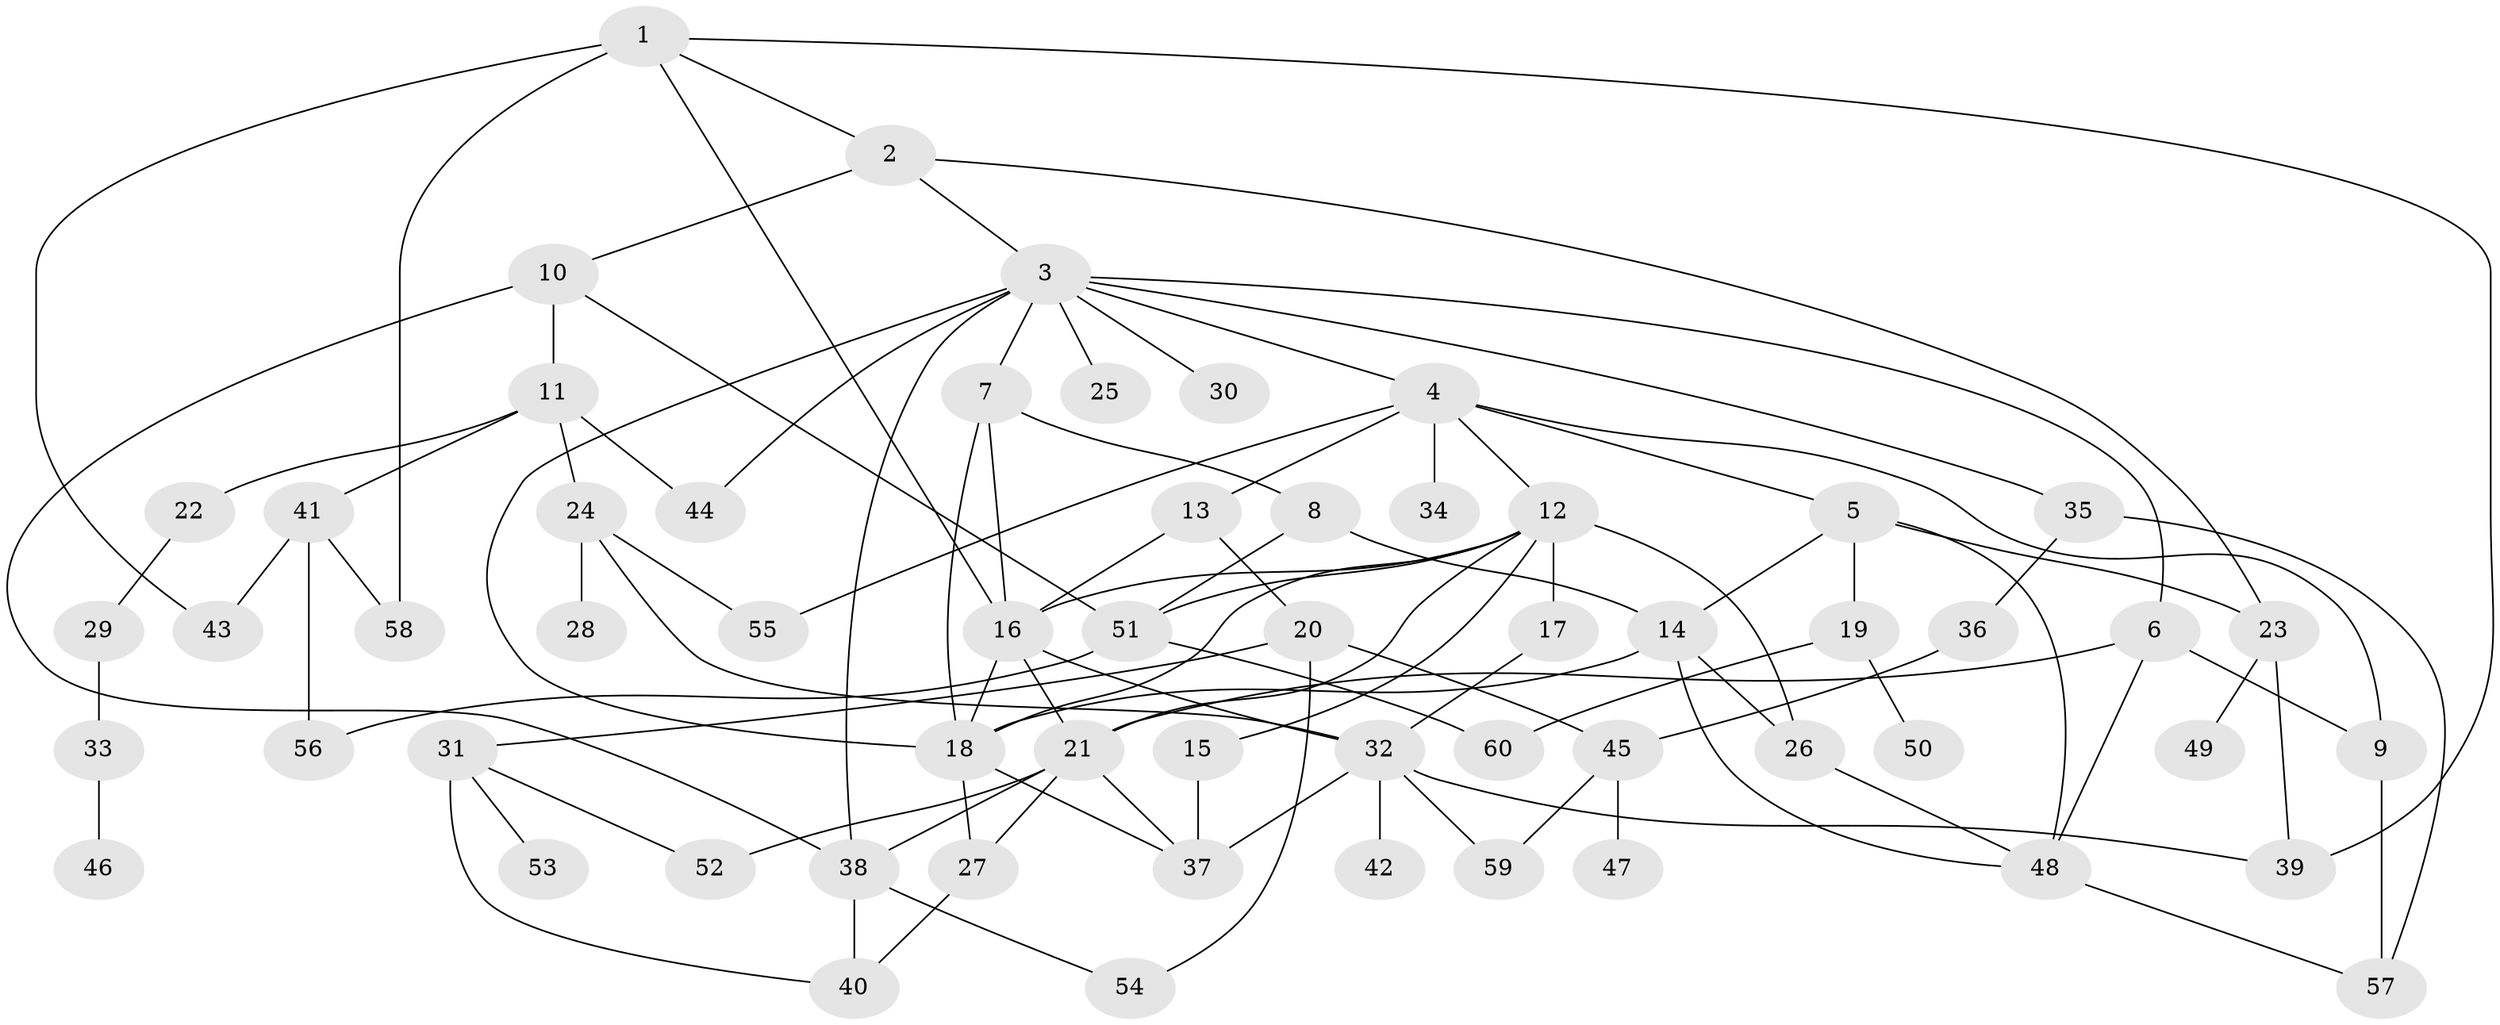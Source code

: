 // original degree distribution, {4: 0.1092436974789916, 3: 0.226890756302521, 5: 0.09243697478991597, 11: 0.008403361344537815, 8: 0.008403361344537815, 6: 0.025210084033613446, 2: 0.3025210084033613, 9: 0.008403361344537815, 1: 0.21008403361344538, 7: 0.008403361344537815}
// Generated by graph-tools (version 1.1) at 2025/49/03/04/25 22:49:15]
// undirected, 60 vertices, 101 edges
graph export_dot {
  node [color=gray90,style=filled];
  1;
  2;
  3;
  4;
  5;
  6;
  7;
  8;
  9;
  10;
  11;
  12;
  13;
  14;
  15;
  16;
  17;
  18;
  19;
  20;
  21;
  22;
  23;
  24;
  25;
  26;
  27;
  28;
  29;
  30;
  31;
  32;
  33;
  34;
  35;
  36;
  37;
  38;
  39;
  40;
  41;
  42;
  43;
  44;
  45;
  46;
  47;
  48;
  49;
  50;
  51;
  52;
  53;
  54;
  55;
  56;
  57;
  58;
  59;
  60;
  1 -- 2 [weight=1.0];
  1 -- 16 [weight=1.0];
  1 -- 39 [weight=1.0];
  1 -- 43 [weight=1.0];
  1 -- 58 [weight=1.0];
  2 -- 3 [weight=1.0];
  2 -- 10 [weight=1.0];
  2 -- 23 [weight=1.0];
  3 -- 4 [weight=1.0];
  3 -- 6 [weight=1.0];
  3 -- 7 [weight=1.0];
  3 -- 18 [weight=1.0];
  3 -- 25 [weight=1.0];
  3 -- 30 [weight=1.0];
  3 -- 35 [weight=1.0];
  3 -- 38 [weight=1.0];
  3 -- 44 [weight=1.0];
  4 -- 5 [weight=1.0];
  4 -- 9 [weight=1.0];
  4 -- 12 [weight=1.0];
  4 -- 13 [weight=1.0];
  4 -- 34 [weight=1.0];
  4 -- 55 [weight=1.0];
  5 -- 14 [weight=1.0];
  5 -- 19 [weight=1.0];
  5 -- 23 [weight=1.0];
  5 -- 48 [weight=1.0];
  6 -- 9 [weight=1.0];
  6 -- 21 [weight=1.0];
  6 -- 48 [weight=1.0];
  7 -- 8 [weight=1.0];
  7 -- 16 [weight=2.0];
  7 -- 18 [weight=1.0];
  8 -- 14 [weight=1.0];
  8 -- 51 [weight=1.0];
  9 -- 57 [weight=1.0];
  10 -- 11 [weight=1.0];
  10 -- 38 [weight=1.0];
  10 -- 51 [weight=1.0];
  11 -- 22 [weight=1.0];
  11 -- 24 [weight=1.0];
  11 -- 41 [weight=1.0];
  11 -- 44 [weight=1.0];
  12 -- 15 [weight=1.0];
  12 -- 16 [weight=1.0];
  12 -- 17 [weight=1.0];
  12 -- 18 [weight=1.0];
  12 -- 21 [weight=1.0];
  12 -- 26 [weight=1.0];
  12 -- 51 [weight=1.0];
  13 -- 16 [weight=2.0];
  13 -- 20 [weight=1.0];
  14 -- 18 [weight=2.0];
  14 -- 26 [weight=1.0];
  14 -- 48 [weight=1.0];
  15 -- 37 [weight=3.0];
  16 -- 18 [weight=1.0];
  16 -- 21 [weight=1.0];
  16 -- 32 [weight=1.0];
  17 -- 32 [weight=1.0];
  18 -- 27 [weight=1.0];
  18 -- 37 [weight=1.0];
  19 -- 50 [weight=1.0];
  19 -- 60 [weight=1.0];
  20 -- 31 [weight=1.0];
  20 -- 45 [weight=1.0];
  20 -- 54 [weight=1.0];
  21 -- 27 [weight=1.0];
  21 -- 37 [weight=1.0];
  21 -- 38 [weight=1.0];
  21 -- 52 [weight=1.0];
  22 -- 29 [weight=1.0];
  23 -- 39 [weight=1.0];
  23 -- 49 [weight=1.0];
  24 -- 28 [weight=2.0];
  24 -- 32 [weight=1.0];
  24 -- 55 [weight=1.0];
  26 -- 48 [weight=1.0];
  27 -- 40 [weight=1.0];
  29 -- 33 [weight=1.0];
  31 -- 40 [weight=1.0];
  31 -- 52 [weight=1.0];
  31 -- 53 [weight=1.0];
  32 -- 37 [weight=1.0];
  32 -- 39 [weight=1.0];
  32 -- 42 [weight=3.0];
  32 -- 59 [weight=2.0];
  33 -- 46 [weight=1.0];
  35 -- 36 [weight=1.0];
  35 -- 57 [weight=1.0];
  36 -- 45 [weight=1.0];
  38 -- 40 [weight=1.0];
  38 -- 54 [weight=1.0];
  41 -- 43 [weight=1.0];
  41 -- 56 [weight=2.0];
  41 -- 58 [weight=1.0];
  45 -- 47 [weight=1.0];
  45 -- 59 [weight=1.0];
  48 -- 57 [weight=1.0];
  51 -- 56 [weight=1.0];
  51 -- 60 [weight=1.0];
}
